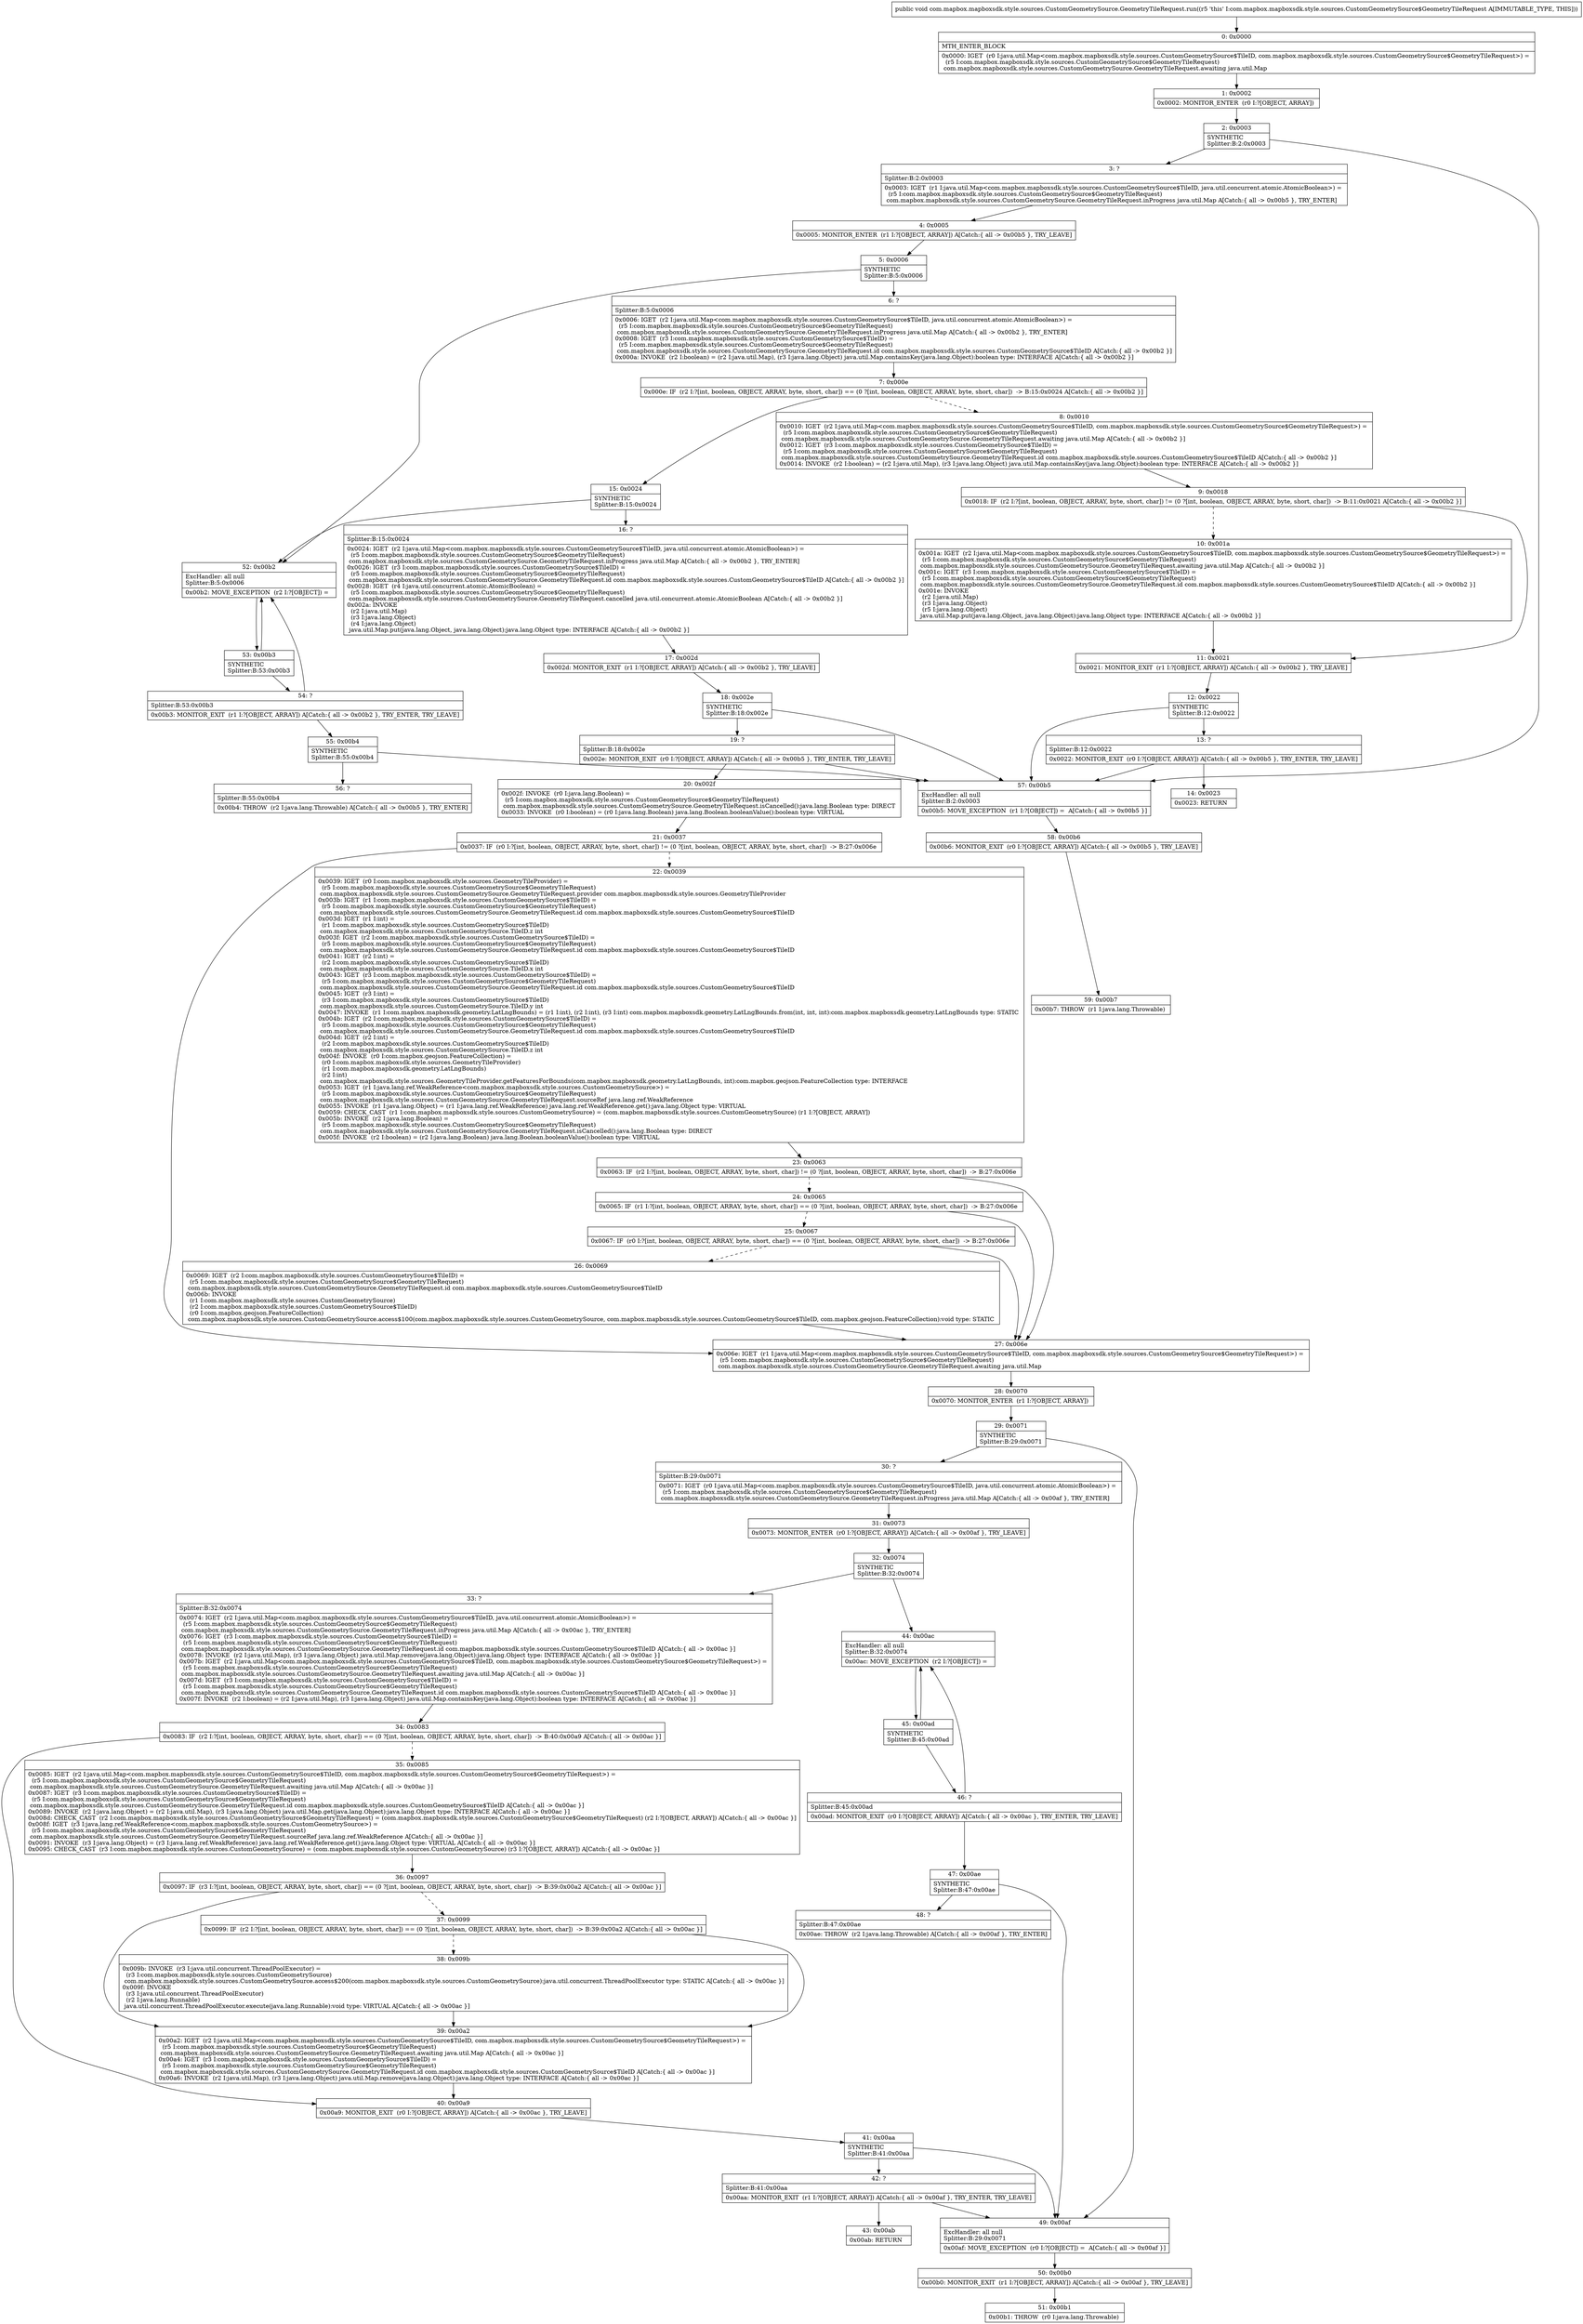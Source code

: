 digraph "CFG forcom.mapbox.mapboxsdk.style.sources.CustomGeometrySource.GeometryTileRequest.run()V" {
Node_0 [shape=record,label="{0\:\ 0x0000|MTH_ENTER_BLOCK\l|0x0000: IGET  (r0 I:java.util.Map\<com.mapbox.mapboxsdk.style.sources.CustomGeometrySource$TileID, com.mapbox.mapboxsdk.style.sources.CustomGeometrySource$GeometryTileRequest\>) = \l  (r5 I:com.mapbox.mapboxsdk.style.sources.CustomGeometrySource$GeometryTileRequest)\l com.mapbox.mapboxsdk.style.sources.CustomGeometrySource.GeometryTileRequest.awaiting java.util.Map \l}"];
Node_1 [shape=record,label="{1\:\ 0x0002|0x0002: MONITOR_ENTER  (r0 I:?[OBJECT, ARRAY]) \l}"];
Node_2 [shape=record,label="{2\:\ 0x0003|SYNTHETIC\lSplitter:B:2:0x0003\l}"];
Node_3 [shape=record,label="{3\:\ ?|Splitter:B:2:0x0003\l|0x0003: IGET  (r1 I:java.util.Map\<com.mapbox.mapboxsdk.style.sources.CustomGeometrySource$TileID, java.util.concurrent.atomic.AtomicBoolean\>) = \l  (r5 I:com.mapbox.mapboxsdk.style.sources.CustomGeometrySource$GeometryTileRequest)\l com.mapbox.mapboxsdk.style.sources.CustomGeometrySource.GeometryTileRequest.inProgress java.util.Map A[Catch:\{ all \-\> 0x00b5 \}, TRY_ENTER]\l}"];
Node_4 [shape=record,label="{4\:\ 0x0005|0x0005: MONITOR_ENTER  (r1 I:?[OBJECT, ARRAY]) A[Catch:\{ all \-\> 0x00b5 \}, TRY_LEAVE]\l}"];
Node_5 [shape=record,label="{5\:\ 0x0006|SYNTHETIC\lSplitter:B:5:0x0006\l}"];
Node_6 [shape=record,label="{6\:\ ?|Splitter:B:5:0x0006\l|0x0006: IGET  (r2 I:java.util.Map\<com.mapbox.mapboxsdk.style.sources.CustomGeometrySource$TileID, java.util.concurrent.atomic.AtomicBoolean\>) = \l  (r5 I:com.mapbox.mapboxsdk.style.sources.CustomGeometrySource$GeometryTileRequest)\l com.mapbox.mapboxsdk.style.sources.CustomGeometrySource.GeometryTileRequest.inProgress java.util.Map A[Catch:\{ all \-\> 0x00b2 \}, TRY_ENTER]\l0x0008: IGET  (r3 I:com.mapbox.mapboxsdk.style.sources.CustomGeometrySource$TileID) = \l  (r5 I:com.mapbox.mapboxsdk.style.sources.CustomGeometrySource$GeometryTileRequest)\l com.mapbox.mapboxsdk.style.sources.CustomGeometrySource.GeometryTileRequest.id com.mapbox.mapboxsdk.style.sources.CustomGeometrySource$TileID A[Catch:\{ all \-\> 0x00b2 \}]\l0x000a: INVOKE  (r2 I:boolean) = (r2 I:java.util.Map), (r3 I:java.lang.Object) java.util.Map.containsKey(java.lang.Object):boolean type: INTERFACE A[Catch:\{ all \-\> 0x00b2 \}]\l}"];
Node_7 [shape=record,label="{7\:\ 0x000e|0x000e: IF  (r2 I:?[int, boolean, OBJECT, ARRAY, byte, short, char]) == (0 ?[int, boolean, OBJECT, ARRAY, byte, short, char])  \-\> B:15:0x0024 A[Catch:\{ all \-\> 0x00b2 \}]\l}"];
Node_8 [shape=record,label="{8\:\ 0x0010|0x0010: IGET  (r2 I:java.util.Map\<com.mapbox.mapboxsdk.style.sources.CustomGeometrySource$TileID, com.mapbox.mapboxsdk.style.sources.CustomGeometrySource$GeometryTileRequest\>) = \l  (r5 I:com.mapbox.mapboxsdk.style.sources.CustomGeometrySource$GeometryTileRequest)\l com.mapbox.mapboxsdk.style.sources.CustomGeometrySource.GeometryTileRequest.awaiting java.util.Map A[Catch:\{ all \-\> 0x00b2 \}]\l0x0012: IGET  (r3 I:com.mapbox.mapboxsdk.style.sources.CustomGeometrySource$TileID) = \l  (r5 I:com.mapbox.mapboxsdk.style.sources.CustomGeometrySource$GeometryTileRequest)\l com.mapbox.mapboxsdk.style.sources.CustomGeometrySource.GeometryTileRequest.id com.mapbox.mapboxsdk.style.sources.CustomGeometrySource$TileID A[Catch:\{ all \-\> 0x00b2 \}]\l0x0014: INVOKE  (r2 I:boolean) = (r2 I:java.util.Map), (r3 I:java.lang.Object) java.util.Map.containsKey(java.lang.Object):boolean type: INTERFACE A[Catch:\{ all \-\> 0x00b2 \}]\l}"];
Node_9 [shape=record,label="{9\:\ 0x0018|0x0018: IF  (r2 I:?[int, boolean, OBJECT, ARRAY, byte, short, char]) != (0 ?[int, boolean, OBJECT, ARRAY, byte, short, char])  \-\> B:11:0x0021 A[Catch:\{ all \-\> 0x00b2 \}]\l}"];
Node_10 [shape=record,label="{10\:\ 0x001a|0x001a: IGET  (r2 I:java.util.Map\<com.mapbox.mapboxsdk.style.sources.CustomGeometrySource$TileID, com.mapbox.mapboxsdk.style.sources.CustomGeometrySource$GeometryTileRequest\>) = \l  (r5 I:com.mapbox.mapboxsdk.style.sources.CustomGeometrySource$GeometryTileRequest)\l com.mapbox.mapboxsdk.style.sources.CustomGeometrySource.GeometryTileRequest.awaiting java.util.Map A[Catch:\{ all \-\> 0x00b2 \}]\l0x001c: IGET  (r3 I:com.mapbox.mapboxsdk.style.sources.CustomGeometrySource$TileID) = \l  (r5 I:com.mapbox.mapboxsdk.style.sources.CustomGeometrySource$GeometryTileRequest)\l com.mapbox.mapboxsdk.style.sources.CustomGeometrySource.GeometryTileRequest.id com.mapbox.mapboxsdk.style.sources.CustomGeometrySource$TileID A[Catch:\{ all \-\> 0x00b2 \}]\l0x001e: INVOKE  \l  (r2 I:java.util.Map)\l  (r3 I:java.lang.Object)\l  (r5 I:java.lang.Object)\l java.util.Map.put(java.lang.Object, java.lang.Object):java.lang.Object type: INTERFACE A[Catch:\{ all \-\> 0x00b2 \}]\l}"];
Node_11 [shape=record,label="{11\:\ 0x0021|0x0021: MONITOR_EXIT  (r1 I:?[OBJECT, ARRAY]) A[Catch:\{ all \-\> 0x00b2 \}, TRY_LEAVE]\l}"];
Node_12 [shape=record,label="{12\:\ 0x0022|SYNTHETIC\lSplitter:B:12:0x0022\l}"];
Node_13 [shape=record,label="{13\:\ ?|Splitter:B:12:0x0022\l|0x0022: MONITOR_EXIT  (r0 I:?[OBJECT, ARRAY]) A[Catch:\{ all \-\> 0x00b5 \}, TRY_ENTER, TRY_LEAVE]\l}"];
Node_14 [shape=record,label="{14\:\ 0x0023|0x0023: RETURN   \l}"];
Node_15 [shape=record,label="{15\:\ 0x0024|SYNTHETIC\lSplitter:B:15:0x0024\l}"];
Node_16 [shape=record,label="{16\:\ ?|Splitter:B:15:0x0024\l|0x0024: IGET  (r2 I:java.util.Map\<com.mapbox.mapboxsdk.style.sources.CustomGeometrySource$TileID, java.util.concurrent.atomic.AtomicBoolean\>) = \l  (r5 I:com.mapbox.mapboxsdk.style.sources.CustomGeometrySource$GeometryTileRequest)\l com.mapbox.mapboxsdk.style.sources.CustomGeometrySource.GeometryTileRequest.inProgress java.util.Map A[Catch:\{ all \-\> 0x00b2 \}, TRY_ENTER]\l0x0026: IGET  (r3 I:com.mapbox.mapboxsdk.style.sources.CustomGeometrySource$TileID) = \l  (r5 I:com.mapbox.mapboxsdk.style.sources.CustomGeometrySource$GeometryTileRequest)\l com.mapbox.mapboxsdk.style.sources.CustomGeometrySource.GeometryTileRequest.id com.mapbox.mapboxsdk.style.sources.CustomGeometrySource$TileID A[Catch:\{ all \-\> 0x00b2 \}]\l0x0028: IGET  (r4 I:java.util.concurrent.atomic.AtomicBoolean) = \l  (r5 I:com.mapbox.mapboxsdk.style.sources.CustomGeometrySource$GeometryTileRequest)\l com.mapbox.mapboxsdk.style.sources.CustomGeometrySource.GeometryTileRequest.cancelled java.util.concurrent.atomic.AtomicBoolean A[Catch:\{ all \-\> 0x00b2 \}]\l0x002a: INVOKE  \l  (r2 I:java.util.Map)\l  (r3 I:java.lang.Object)\l  (r4 I:java.lang.Object)\l java.util.Map.put(java.lang.Object, java.lang.Object):java.lang.Object type: INTERFACE A[Catch:\{ all \-\> 0x00b2 \}]\l}"];
Node_17 [shape=record,label="{17\:\ 0x002d|0x002d: MONITOR_EXIT  (r1 I:?[OBJECT, ARRAY]) A[Catch:\{ all \-\> 0x00b2 \}, TRY_LEAVE]\l}"];
Node_18 [shape=record,label="{18\:\ 0x002e|SYNTHETIC\lSplitter:B:18:0x002e\l}"];
Node_19 [shape=record,label="{19\:\ ?|Splitter:B:18:0x002e\l|0x002e: MONITOR_EXIT  (r0 I:?[OBJECT, ARRAY]) A[Catch:\{ all \-\> 0x00b5 \}, TRY_ENTER, TRY_LEAVE]\l}"];
Node_20 [shape=record,label="{20\:\ 0x002f|0x002f: INVOKE  (r0 I:java.lang.Boolean) = \l  (r5 I:com.mapbox.mapboxsdk.style.sources.CustomGeometrySource$GeometryTileRequest)\l com.mapbox.mapboxsdk.style.sources.CustomGeometrySource.GeometryTileRequest.isCancelled():java.lang.Boolean type: DIRECT \l0x0033: INVOKE  (r0 I:boolean) = (r0 I:java.lang.Boolean) java.lang.Boolean.booleanValue():boolean type: VIRTUAL \l}"];
Node_21 [shape=record,label="{21\:\ 0x0037|0x0037: IF  (r0 I:?[int, boolean, OBJECT, ARRAY, byte, short, char]) != (0 ?[int, boolean, OBJECT, ARRAY, byte, short, char])  \-\> B:27:0x006e \l}"];
Node_22 [shape=record,label="{22\:\ 0x0039|0x0039: IGET  (r0 I:com.mapbox.mapboxsdk.style.sources.GeometryTileProvider) = \l  (r5 I:com.mapbox.mapboxsdk.style.sources.CustomGeometrySource$GeometryTileRequest)\l com.mapbox.mapboxsdk.style.sources.CustomGeometrySource.GeometryTileRequest.provider com.mapbox.mapboxsdk.style.sources.GeometryTileProvider \l0x003b: IGET  (r1 I:com.mapbox.mapboxsdk.style.sources.CustomGeometrySource$TileID) = \l  (r5 I:com.mapbox.mapboxsdk.style.sources.CustomGeometrySource$GeometryTileRequest)\l com.mapbox.mapboxsdk.style.sources.CustomGeometrySource.GeometryTileRequest.id com.mapbox.mapboxsdk.style.sources.CustomGeometrySource$TileID \l0x003d: IGET  (r1 I:int) = \l  (r1 I:com.mapbox.mapboxsdk.style.sources.CustomGeometrySource$TileID)\l com.mapbox.mapboxsdk.style.sources.CustomGeometrySource.TileID.z int \l0x003f: IGET  (r2 I:com.mapbox.mapboxsdk.style.sources.CustomGeometrySource$TileID) = \l  (r5 I:com.mapbox.mapboxsdk.style.sources.CustomGeometrySource$GeometryTileRequest)\l com.mapbox.mapboxsdk.style.sources.CustomGeometrySource.GeometryTileRequest.id com.mapbox.mapboxsdk.style.sources.CustomGeometrySource$TileID \l0x0041: IGET  (r2 I:int) = \l  (r2 I:com.mapbox.mapboxsdk.style.sources.CustomGeometrySource$TileID)\l com.mapbox.mapboxsdk.style.sources.CustomGeometrySource.TileID.x int \l0x0043: IGET  (r3 I:com.mapbox.mapboxsdk.style.sources.CustomGeometrySource$TileID) = \l  (r5 I:com.mapbox.mapboxsdk.style.sources.CustomGeometrySource$GeometryTileRequest)\l com.mapbox.mapboxsdk.style.sources.CustomGeometrySource.GeometryTileRequest.id com.mapbox.mapboxsdk.style.sources.CustomGeometrySource$TileID \l0x0045: IGET  (r3 I:int) = \l  (r3 I:com.mapbox.mapboxsdk.style.sources.CustomGeometrySource$TileID)\l com.mapbox.mapboxsdk.style.sources.CustomGeometrySource.TileID.y int \l0x0047: INVOKE  (r1 I:com.mapbox.mapboxsdk.geometry.LatLngBounds) = (r1 I:int), (r2 I:int), (r3 I:int) com.mapbox.mapboxsdk.geometry.LatLngBounds.from(int, int, int):com.mapbox.mapboxsdk.geometry.LatLngBounds type: STATIC \l0x004b: IGET  (r2 I:com.mapbox.mapboxsdk.style.sources.CustomGeometrySource$TileID) = \l  (r5 I:com.mapbox.mapboxsdk.style.sources.CustomGeometrySource$GeometryTileRequest)\l com.mapbox.mapboxsdk.style.sources.CustomGeometrySource.GeometryTileRequest.id com.mapbox.mapboxsdk.style.sources.CustomGeometrySource$TileID \l0x004d: IGET  (r2 I:int) = \l  (r2 I:com.mapbox.mapboxsdk.style.sources.CustomGeometrySource$TileID)\l com.mapbox.mapboxsdk.style.sources.CustomGeometrySource.TileID.z int \l0x004f: INVOKE  (r0 I:com.mapbox.geojson.FeatureCollection) = \l  (r0 I:com.mapbox.mapboxsdk.style.sources.GeometryTileProvider)\l  (r1 I:com.mapbox.mapboxsdk.geometry.LatLngBounds)\l  (r2 I:int)\l com.mapbox.mapboxsdk.style.sources.GeometryTileProvider.getFeaturesForBounds(com.mapbox.mapboxsdk.geometry.LatLngBounds, int):com.mapbox.geojson.FeatureCollection type: INTERFACE \l0x0053: IGET  (r1 I:java.lang.ref.WeakReference\<com.mapbox.mapboxsdk.style.sources.CustomGeometrySource\>) = \l  (r5 I:com.mapbox.mapboxsdk.style.sources.CustomGeometrySource$GeometryTileRequest)\l com.mapbox.mapboxsdk.style.sources.CustomGeometrySource.GeometryTileRequest.sourceRef java.lang.ref.WeakReference \l0x0055: INVOKE  (r1 I:java.lang.Object) = (r1 I:java.lang.ref.WeakReference) java.lang.ref.WeakReference.get():java.lang.Object type: VIRTUAL \l0x0059: CHECK_CAST  (r1 I:com.mapbox.mapboxsdk.style.sources.CustomGeometrySource) = (com.mapbox.mapboxsdk.style.sources.CustomGeometrySource) (r1 I:?[OBJECT, ARRAY]) \l0x005b: INVOKE  (r2 I:java.lang.Boolean) = \l  (r5 I:com.mapbox.mapboxsdk.style.sources.CustomGeometrySource$GeometryTileRequest)\l com.mapbox.mapboxsdk.style.sources.CustomGeometrySource.GeometryTileRequest.isCancelled():java.lang.Boolean type: DIRECT \l0x005f: INVOKE  (r2 I:boolean) = (r2 I:java.lang.Boolean) java.lang.Boolean.booleanValue():boolean type: VIRTUAL \l}"];
Node_23 [shape=record,label="{23\:\ 0x0063|0x0063: IF  (r2 I:?[int, boolean, OBJECT, ARRAY, byte, short, char]) != (0 ?[int, boolean, OBJECT, ARRAY, byte, short, char])  \-\> B:27:0x006e \l}"];
Node_24 [shape=record,label="{24\:\ 0x0065|0x0065: IF  (r1 I:?[int, boolean, OBJECT, ARRAY, byte, short, char]) == (0 ?[int, boolean, OBJECT, ARRAY, byte, short, char])  \-\> B:27:0x006e \l}"];
Node_25 [shape=record,label="{25\:\ 0x0067|0x0067: IF  (r0 I:?[int, boolean, OBJECT, ARRAY, byte, short, char]) == (0 ?[int, boolean, OBJECT, ARRAY, byte, short, char])  \-\> B:27:0x006e \l}"];
Node_26 [shape=record,label="{26\:\ 0x0069|0x0069: IGET  (r2 I:com.mapbox.mapboxsdk.style.sources.CustomGeometrySource$TileID) = \l  (r5 I:com.mapbox.mapboxsdk.style.sources.CustomGeometrySource$GeometryTileRequest)\l com.mapbox.mapboxsdk.style.sources.CustomGeometrySource.GeometryTileRequest.id com.mapbox.mapboxsdk.style.sources.CustomGeometrySource$TileID \l0x006b: INVOKE  \l  (r1 I:com.mapbox.mapboxsdk.style.sources.CustomGeometrySource)\l  (r2 I:com.mapbox.mapboxsdk.style.sources.CustomGeometrySource$TileID)\l  (r0 I:com.mapbox.geojson.FeatureCollection)\l com.mapbox.mapboxsdk.style.sources.CustomGeometrySource.access$100(com.mapbox.mapboxsdk.style.sources.CustomGeometrySource, com.mapbox.mapboxsdk.style.sources.CustomGeometrySource$TileID, com.mapbox.geojson.FeatureCollection):void type: STATIC \l}"];
Node_27 [shape=record,label="{27\:\ 0x006e|0x006e: IGET  (r1 I:java.util.Map\<com.mapbox.mapboxsdk.style.sources.CustomGeometrySource$TileID, com.mapbox.mapboxsdk.style.sources.CustomGeometrySource$GeometryTileRequest\>) = \l  (r5 I:com.mapbox.mapboxsdk.style.sources.CustomGeometrySource$GeometryTileRequest)\l com.mapbox.mapboxsdk.style.sources.CustomGeometrySource.GeometryTileRequest.awaiting java.util.Map \l}"];
Node_28 [shape=record,label="{28\:\ 0x0070|0x0070: MONITOR_ENTER  (r1 I:?[OBJECT, ARRAY]) \l}"];
Node_29 [shape=record,label="{29\:\ 0x0071|SYNTHETIC\lSplitter:B:29:0x0071\l}"];
Node_30 [shape=record,label="{30\:\ ?|Splitter:B:29:0x0071\l|0x0071: IGET  (r0 I:java.util.Map\<com.mapbox.mapboxsdk.style.sources.CustomGeometrySource$TileID, java.util.concurrent.atomic.AtomicBoolean\>) = \l  (r5 I:com.mapbox.mapboxsdk.style.sources.CustomGeometrySource$GeometryTileRequest)\l com.mapbox.mapboxsdk.style.sources.CustomGeometrySource.GeometryTileRequest.inProgress java.util.Map A[Catch:\{ all \-\> 0x00af \}, TRY_ENTER]\l}"];
Node_31 [shape=record,label="{31\:\ 0x0073|0x0073: MONITOR_ENTER  (r0 I:?[OBJECT, ARRAY]) A[Catch:\{ all \-\> 0x00af \}, TRY_LEAVE]\l}"];
Node_32 [shape=record,label="{32\:\ 0x0074|SYNTHETIC\lSplitter:B:32:0x0074\l}"];
Node_33 [shape=record,label="{33\:\ ?|Splitter:B:32:0x0074\l|0x0074: IGET  (r2 I:java.util.Map\<com.mapbox.mapboxsdk.style.sources.CustomGeometrySource$TileID, java.util.concurrent.atomic.AtomicBoolean\>) = \l  (r5 I:com.mapbox.mapboxsdk.style.sources.CustomGeometrySource$GeometryTileRequest)\l com.mapbox.mapboxsdk.style.sources.CustomGeometrySource.GeometryTileRequest.inProgress java.util.Map A[Catch:\{ all \-\> 0x00ac \}, TRY_ENTER]\l0x0076: IGET  (r3 I:com.mapbox.mapboxsdk.style.sources.CustomGeometrySource$TileID) = \l  (r5 I:com.mapbox.mapboxsdk.style.sources.CustomGeometrySource$GeometryTileRequest)\l com.mapbox.mapboxsdk.style.sources.CustomGeometrySource.GeometryTileRequest.id com.mapbox.mapboxsdk.style.sources.CustomGeometrySource$TileID A[Catch:\{ all \-\> 0x00ac \}]\l0x0078: INVOKE  (r2 I:java.util.Map), (r3 I:java.lang.Object) java.util.Map.remove(java.lang.Object):java.lang.Object type: INTERFACE A[Catch:\{ all \-\> 0x00ac \}]\l0x007b: IGET  (r2 I:java.util.Map\<com.mapbox.mapboxsdk.style.sources.CustomGeometrySource$TileID, com.mapbox.mapboxsdk.style.sources.CustomGeometrySource$GeometryTileRequest\>) = \l  (r5 I:com.mapbox.mapboxsdk.style.sources.CustomGeometrySource$GeometryTileRequest)\l com.mapbox.mapboxsdk.style.sources.CustomGeometrySource.GeometryTileRequest.awaiting java.util.Map A[Catch:\{ all \-\> 0x00ac \}]\l0x007d: IGET  (r3 I:com.mapbox.mapboxsdk.style.sources.CustomGeometrySource$TileID) = \l  (r5 I:com.mapbox.mapboxsdk.style.sources.CustomGeometrySource$GeometryTileRequest)\l com.mapbox.mapboxsdk.style.sources.CustomGeometrySource.GeometryTileRequest.id com.mapbox.mapboxsdk.style.sources.CustomGeometrySource$TileID A[Catch:\{ all \-\> 0x00ac \}]\l0x007f: INVOKE  (r2 I:boolean) = (r2 I:java.util.Map), (r3 I:java.lang.Object) java.util.Map.containsKey(java.lang.Object):boolean type: INTERFACE A[Catch:\{ all \-\> 0x00ac \}]\l}"];
Node_34 [shape=record,label="{34\:\ 0x0083|0x0083: IF  (r2 I:?[int, boolean, OBJECT, ARRAY, byte, short, char]) == (0 ?[int, boolean, OBJECT, ARRAY, byte, short, char])  \-\> B:40:0x00a9 A[Catch:\{ all \-\> 0x00ac \}]\l}"];
Node_35 [shape=record,label="{35\:\ 0x0085|0x0085: IGET  (r2 I:java.util.Map\<com.mapbox.mapboxsdk.style.sources.CustomGeometrySource$TileID, com.mapbox.mapboxsdk.style.sources.CustomGeometrySource$GeometryTileRequest\>) = \l  (r5 I:com.mapbox.mapboxsdk.style.sources.CustomGeometrySource$GeometryTileRequest)\l com.mapbox.mapboxsdk.style.sources.CustomGeometrySource.GeometryTileRequest.awaiting java.util.Map A[Catch:\{ all \-\> 0x00ac \}]\l0x0087: IGET  (r3 I:com.mapbox.mapboxsdk.style.sources.CustomGeometrySource$TileID) = \l  (r5 I:com.mapbox.mapboxsdk.style.sources.CustomGeometrySource$GeometryTileRequest)\l com.mapbox.mapboxsdk.style.sources.CustomGeometrySource.GeometryTileRequest.id com.mapbox.mapboxsdk.style.sources.CustomGeometrySource$TileID A[Catch:\{ all \-\> 0x00ac \}]\l0x0089: INVOKE  (r2 I:java.lang.Object) = (r2 I:java.util.Map), (r3 I:java.lang.Object) java.util.Map.get(java.lang.Object):java.lang.Object type: INTERFACE A[Catch:\{ all \-\> 0x00ac \}]\l0x008d: CHECK_CAST  (r2 I:com.mapbox.mapboxsdk.style.sources.CustomGeometrySource$GeometryTileRequest) = (com.mapbox.mapboxsdk.style.sources.CustomGeometrySource$GeometryTileRequest) (r2 I:?[OBJECT, ARRAY]) A[Catch:\{ all \-\> 0x00ac \}]\l0x008f: IGET  (r3 I:java.lang.ref.WeakReference\<com.mapbox.mapboxsdk.style.sources.CustomGeometrySource\>) = \l  (r5 I:com.mapbox.mapboxsdk.style.sources.CustomGeometrySource$GeometryTileRequest)\l com.mapbox.mapboxsdk.style.sources.CustomGeometrySource.GeometryTileRequest.sourceRef java.lang.ref.WeakReference A[Catch:\{ all \-\> 0x00ac \}]\l0x0091: INVOKE  (r3 I:java.lang.Object) = (r3 I:java.lang.ref.WeakReference) java.lang.ref.WeakReference.get():java.lang.Object type: VIRTUAL A[Catch:\{ all \-\> 0x00ac \}]\l0x0095: CHECK_CAST  (r3 I:com.mapbox.mapboxsdk.style.sources.CustomGeometrySource) = (com.mapbox.mapboxsdk.style.sources.CustomGeometrySource) (r3 I:?[OBJECT, ARRAY]) A[Catch:\{ all \-\> 0x00ac \}]\l}"];
Node_36 [shape=record,label="{36\:\ 0x0097|0x0097: IF  (r3 I:?[int, boolean, OBJECT, ARRAY, byte, short, char]) == (0 ?[int, boolean, OBJECT, ARRAY, byte, short, char])  \-\> B:39:0x00a2 A[Catch:\{ all \-\> 0x00ac \}]\l}"];
Node_37 [shape=record,label="{37\:\ 0x0099|0x0099: IF  (r2 I:?[int, boolean, OBJECT, ARRAY, byte, short, char]) == (0 ?[int, boolean, OBJECT, ARRAY, byte, short, char])  \-\> B:39:0x00a2 A[Catch:\{ all \-\> 0x00ac \}]\l}"];
Node_38 [shape=record,label="{38\:\ 0x009b|0x009b: INVOKE  (r3 I:java.util.concurrent.ThreadPoolExecutor) = \l  (r3 I:com.mapbox.mapboxsdk.style.sources.CustomGeometrySource)\l com.mapbox.mapboxsdk.style.sources.CustomGeometrySource.access$200(com.mapbox.mapboxsdk.style.sources.CustomGeometrySource):java.util.concurrent.ThreadPoolExecutor type: STATIC A[Catch:\{ all \-\> 0x00ac \}]\l0x009f: INVOKE  \l  (r3 I:java.util.concurrent.ThreadPoolExecutor)\l  (r2 I:java.lang.Runnable)\l java.util.concurrent.ThreadPoolExecutor.execute(java.lang.Runnable):void type: VIRTUAL A[Catch:\{ all \-\> 0x00ac \}]\l}"];
Node_39 [shape=record,label="{39\:\ 0x00a2|0x00a2: IGET  (r2 I:java.util.Map\<com.mapbox.mapboxsdk.style.sources.CustomGeometrySource$TileID, com.mapbox.mapboxsdk.style.sources.CustomGeometrySource$GeometryTileRequest\>) = \l  (r5 I:com.mapbox.mapboxsdk.style.sources.CustomGeometrySource$GeometryTileRequest)\l com.mapbox.mapboxsdk.style.sources.CustomGeometrySource.GeometryTileRequest.awaiting java.util.Map A[Catch:\{ all \-\> 0x00ac \}]\l0x00a4: IGET  (r3 I:com.mapbox.mapboxsdk.style.sources.CustomGeometrySource$TileID) = \l  (r5 I:com.mapbox.mapboxsdk.style.sources.CustomGeometrySource$GeometryTileRequest)\l com.mapbox.mapboxsdk.style.sources.CustomGeometrySource.GeometryTileRequest.id com.mapbox.mapboxsdk.style.sources.CustomGeometrySource$TileID A[Catch:\{ all \-\> 0x00ac \}]\l0x00a6: INVOKE  (r2 I:java.util.Map), (r3 I:java.lang.Object) java.util.Map.remove(java.lang.Object):java.lang.Object type: INTERFACE A[Catch:\{ all \-\> 0x00ac \}]\l}"];
Node_40 [shape=record,label="{40\:\ 0x00a9|0x00a9: MONITOR_EXIT  (r0 I:?[OBJECT, ARRAY]) A[Catch:\{ all \-\> 0x00ac \}, TRY_LEAVE]\l}"];
Node_41 [shape=record,label="{41\:\ 0x00aa|SYNTHETIC\lSplitter:B:41:0x00aa\l}"];
Node_42 [shape=record,label="{42\:\ ?|Splitter:B:41:0x00aa\l|0x00aa: MONITOR_EXIT  (r1 I:?[OBJECT, ARRAY]) A[Catch:\{ all \-\> 0x00af \}, TRY_ENTER, TRY_LEAVE]\l}"];
Node_43 [shape=record,label="{43\:\ 0x00ab|0x00ab: RETURN   \l}"];
Node_44 [shape=record,label="{44\:\ 0x00ac|ExcHandler: all null\lSplitter:B:32:0x0074\l|0x00ac: MOVE_EXCEPTION  (r2 I:?[OBJECT]) =  \l}"];
Node_45 [shape=record,label="{45\:\ 0x00ad|SYNTHETIC\lSplitter:B:45:0x00ad\l}"];
Node_46 [shape=record,label="{46\:\ ?|Splitter:B:45:0x00ad\l|0x00ad: MONITOR_EXIT  (r0 I:?[OBJECT, ARRAY]) A[Catch:\{ all \-\> 0x00ac \}, TRY_ENTER, TRY_LEAVE]\l}"];
Node_47 [shape=record,label="{47\:\ 0x00ae|SYNTHETIC\lSplitter:B:47:0x00ae\l}"];
Node_48 [shape=record,label="{48\:\ ?|Splitter:B:47:0x00ae\l|0x00ae: THROW  (r2 I:java.lang.Throwable) A[Catch:\{ all \-\> 0x00af \}, TRY_ENTER]\l}"];
Node_49 [shape=record,label="{49\:\ 0x00af|ExcHandler: all null\lSplitter:B:29:0x0071\l|0x00af: MOVE_EXCEPTION  (r0 I:?[OBJECT]) =  A[Catch:\{ all \-\> 0x00af \}]\l}"];
Node_50 [shape=record,label="{50\:\ 0x00b0|0x00b0: MONITOR_EXIT  (r1 I:?[OBJECT, ARRAY]) A[Catch:\{ all \-\> 0x00af \}, TRY_LEAVE]\l}"];
Node_51 [shape=record,label="{51\:\ 0x00b1|0x00b1: THROW  (r0 I:java.lang.Throwable) \l}"];
Node_52 [shape=record,label="{52\:\ 0x00b2|ExcHandler: all null\lSplitter:B:5:0x0006\l|0x00b2: MOVE_EXCEPTION  (r2 I:?[OBJECT]) =  \l}"];
Node_53 [shape=record,label="{53\:\ 0x00b3|SYNTHETIC\lSplitter:B:53:0x00b3\l}"];
Node_54 [shape=record,label="{54\:\ ?|Splitter:B:53:0x00b3\l|0x00b3: MONITOR_EXIT  (r1 I:?[OBJECT, ARRAY]) A[Catch:\{ all \-\> 0x00b2 \}, TRY_ENTER, TRY_LEAVE]\l}"];
Node_55 [shape=record,label="{55\:\ 0x00b4|SYNTHETIC\lSplitter:B:55:0x00b4\l}"];
Node_56 [shape=record,label="{56\:\ ?|Splitter:B:55:0x00b4\l|0x00b4: THROW  (r2 I:java.lang.Throwable) A[Catch:\{ all \-\> 0x00b5 \}, TRY_ENTER]\l}"];
Node_57 [shape=record,label="{57\:\ 0x00b5|ExcHandler: all null\lSplitter:B:2:0x0003\l|0x00b5: MOVE_EXCEPTION  (r1 I:?[OBJECT]) =  A[Catch:\{ all \-\> 0x00b5 \}]\l}"];
Node_58 [shape=record,label="{58\:\ 0x00b6|0x00b6: MONITOR_EXIT  (r0 I:?[OBJECT, ARRAY]) A[Catch:\{ all \-\> 0x00b5 \}, TRY_LEAVE]\l}"];
Node_59 [shape=record,label="{59\:\ 0x00b7|0x00b7: THROW  (r1 I:java.lang.Throwable) \l}"];
MethodNode[shape=record,label="{public void com.mapbox.mapboxsdk.style.sources.CustomGeometrySource.GeometryTileRequest.run((r5 'this' I:com.mapbox.mapboxsdk.style.sources.CustomGeometrySource$GeometryTileRequest A[IMMUTABLE_TYPE, THIS])) }"];
MethodNode -> Node_0;
Node_0 -> Node_1;
Node_1 -> Node_2;
Node_2 -> Node_3;
Node_2 -> Node_57;
Node_3 -> Node_4;
Node_4 -> Node_5;
Node_5 -> Node_6;
Node_5 -> Node_52;
Node_6 -> Node_7;
Node_7 -> Node_8[style=dashed];
Node_7 -> Node_15;
Node_8 -> Node_9;
Node_9 -> Node_10[style=dashed];
Node_9 -> Node_11;
Node_10 -> Node_11;
Node_11 -> Node_12;
Node_12 -> Node_13;
Node_12 -> Node_57;
Node_13 -> Node_14;
Node_13 -> Node_57;
Node_15 -> Node_16;
Node_15 -> Node_52;
Node_16 -> Node_17;
Node_17 -> Node_18;
Node_18 -> Node_19;
Node_18 -> Node_57;
Node_19 -> Node_20;
Node_19 -> Node_57;
Node_20 -> Node_21;
Node_21 -> Node_22[style=dashed];
Node_21 -> Node_27;
Node_22 -> Node_23;
Node_23 -> Node_24[style=dashed];
Node_23 -> Node_27;
Node_24 -> Node_25[style=dashed];
Node_24 -> Node_27;
Node_25 -> Node_26[style=dashed];
Node_25 -> Node_27;
Node_26 -> Node_27;
Node_27 -> Node_28;
Node_28 -> Node_29;
Node_29 -> Node_30;
Node_29 -> Node_49;
Node_30 -> Node_31;
Node_31 -> Node_32;
Node_32 -> Node_33;
Node_32 -> Node_44;
Node_33 -> Node_34;
Node_34 -> Node_35[style=dashed];
Node_34 -> Node_40;
Node_35 -> Node_36;
Node_36 -> Node_37[style=dashed];
Node_36 -> Node_39;
Node_37 -> Node_38[style=dashed];
Node_37 -> Node_39;
Node_38 -> Node_39;
Node_39 -> Node_40;
Node_40 -> Node_41;
Node_41 -> Node_42;
Node_41 -> Node_49;
Node_42 -> Node_43;
Node_42 -> Node_49;
Node_44 -> Node_45;
Node_45 -> Node_46;
Node_45 -> Node_44;
Node_46 -> Node_47;
Node_46 -> Node_44;
Node_47 -> Node_48;
Node_47 -> Node_49;
Node_49 -> Node_50;
Node_50 -> Node_51;
Node_52 -> Node_53;
Node_53 -> Node_54;
Node_53 -> Node_52;
Node_54 -> Node_55;
Node_54 -> Node_52;
Node_55 -> Node_56;
Node_55 -> Node_57;
Node_57 -> Node_58;
Node_58 -> Node_59;
}

